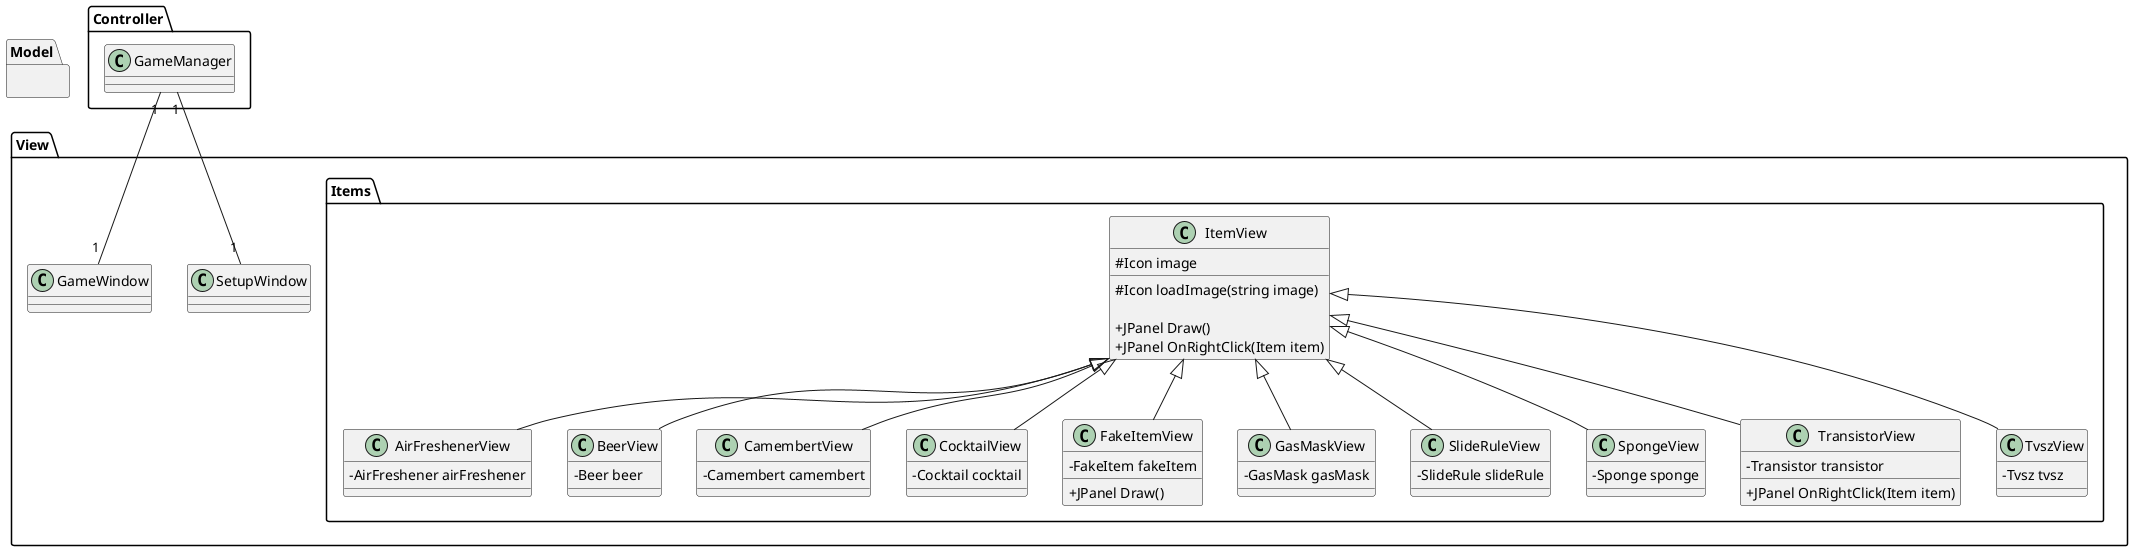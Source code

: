 @startuml ItemFinder
skinparam classAttributeIconSize 0

package Model {
    '...
}


package Controller {
    class GameManager {}
}


package View {
    class SetupWindow {}
    class GameWindow {}

    package Items {
        class ItemView {
            # Icon image
            # Icon loadImage(string image)

            + JPanel Draw()
            + JPanel OnRightClick(Item item)
        }

        class AirFreshenerView {
            - AirFreshener airFreshener
        }

        class BeerView {
            - Beer beer
        }

        class CamembertView {
            - Camembert camembert
        }

        class CocktailView {
            - Cocktail cocktail
        }

        class FakeItemView {
            - FakeItem fakeItem
            + JPanel Draw()
        }

        class GasMaskView {
            - GasMask gasMask
        }

        class SlideRuleView {
            - SlideRule slideRule
        }

        class SpongeView {
            - Sponge sponge
        }

        class TransistorView {
            - Transistor transistor
            + JPanel OnRightClick(Item item)
        }

        class TvszView {
            - Tvsz tvsz
        }

        ItemView <|-- AirFreshenerView
        ItemView <|-- BeerView
        ItemView <|-- CamembertView
        ItemView <|-- CocktailView
        ItemView <|-- FakeItemView
        ItemView <|-- GasMaskView
        ItemView <|-- SlideRuleView
        ItemView <|-- SpongeView
        ItemView <|-- TransistorView
        ItemView <|-- TvszView
    }
}

GameManager "1"--"1" SetupWindow
GameManager "1"--"1" GameWindow

/'


    class InventoryView {}
    class RoomView {}


package Controller {
    class App {
        - Student currentStudent
        - GameManager GameManager
        - GameWindow GameWindow

    }

    class MapManager {
        - boolean isReachable()
        - void PlaceItem(Room room)
        - void mergeRooms(Room room1, Room room2)
        - Room splitRoom(Room room)

        + void GenerateLabirynth()
        + void ChangeRooms() 
    }

' merge vagy split hívása random = change rooms

    class GameManager {
        - {static} GameManager instance
        - boolean anySlideRulePickedUp
        - boolean randomness
        - int currentTurn

        - GameManager()
        - List<Student> students
        - List<Professor> professors
        - List<Janitor> janitors
        - List<Room> rooms
        + {static} GameManager getInstance()

        + void reset() 
        + boolean isRandom()
        + boolean isWon()
        + boolean isGameOver()
        + void addStudent(Student student)
        + void addProfessor(Professor professor)
        + void addJanitor(Janitor janitor) 
        + void addRoom(Room room) 
        + void setRandomness(boolean value)
        + void slideRulePickedUp()
        + void simulateTurn()
        + int getTick() 
    }
}
'/
@enduml
